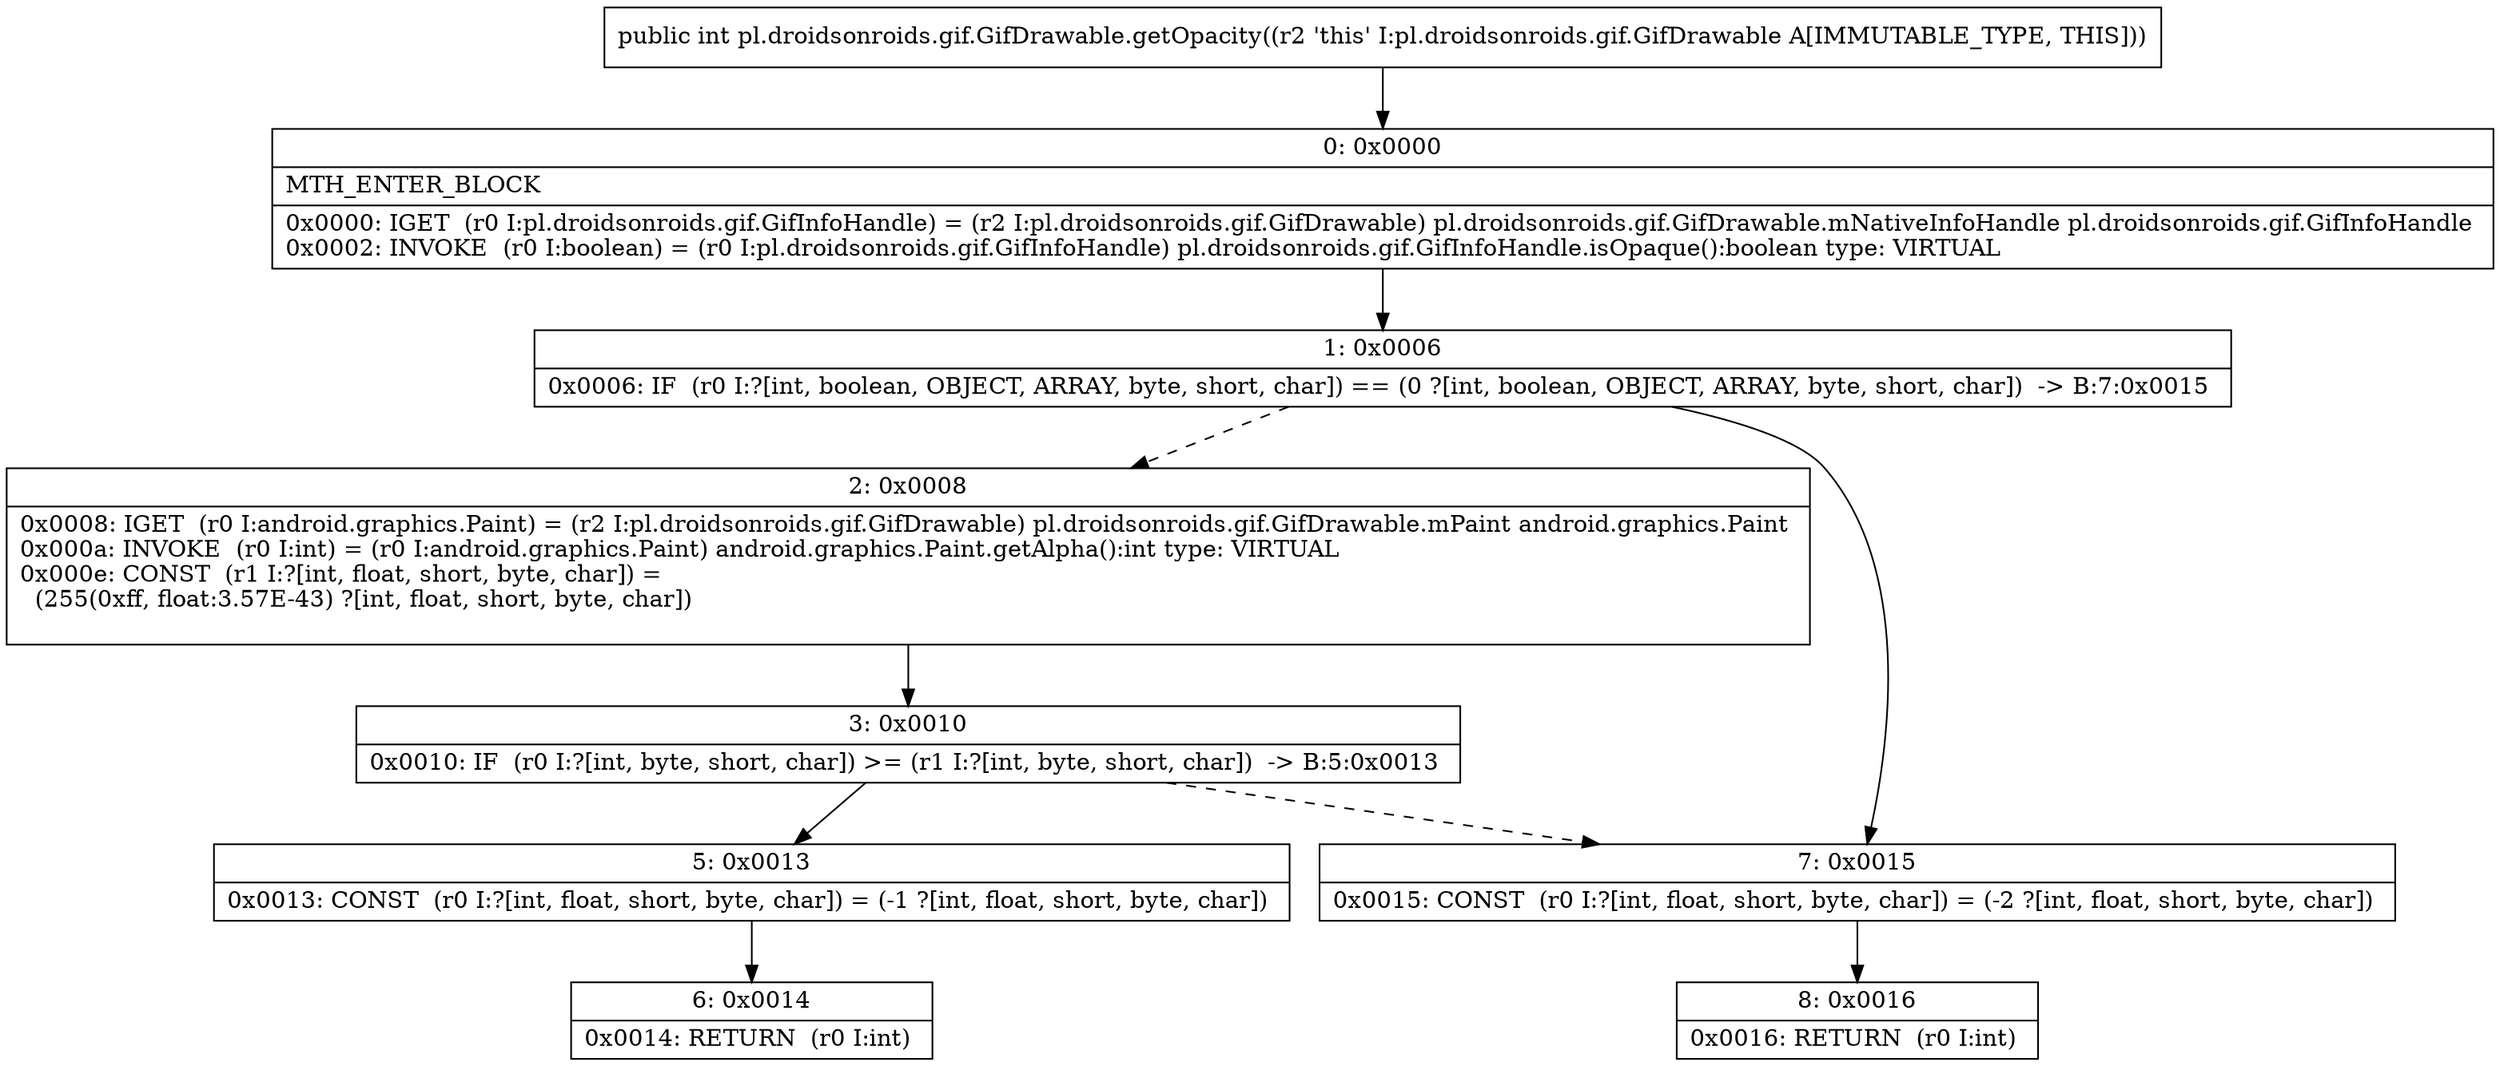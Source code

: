 digraph "CFG forpl.droidsonroids.gif.GifDrawable.getOpacity()I" {
Node_0 [shape=record,label="{0\:\ 0x0000|MTH_ENTER_BLOCK\l|0x0000: IGET  (r0 I:pl.droidsonroids.gif.GifInfoHandle) = (r2 I:pl.droidsonroids.gif.GifDrawable) pl.droidsonroids.gif.GifDrawable.mNativeInfoHandle pl.droidsonroids.gif.GifInfoHandle \l0x0002: INVOKE  (r0 I:boolean) = (r0 I:pl.droidsonroids.gif.GifInfoHandle) pl.droidsonroids.gif.GifInfoHandle.isOpaque():boolean type: VIRTUAL \l}"];
Node_1 [shape=record,label="{1\:\ 0x0006|0x0006: IF  (r0 I:?[int, boolean, OBJECT, ARRAY, byte, short, char]) == (0 ?[int, boolean, OBJECT, ARRAY, byte, short, char])  \-\> B:7:0x0015 \l}"];
Node_2 [shape=record,label="{2\:\ 0x0008|0x0008: IGET  (r0 I:android.graphics.Paint) = (r2 I:pl.droidsonroids.gif.GifDrawable) pl.droidsonroids.gif.GifDrawable.mPaint android.graphics.Paint \l0x000a: INVOKE  (r0 I:int) = (r0 I:android.graphics.Paint) android.graphics.Paint.getAlpha():int type: VIRTUAL \l0x000e: CONST  (r1 I:?[int, float, short, byte, char]) = \l  (255(0xff, float:3.57E\-43) ?[int, float, short, byte, char])\l \l}"];
Node_3 [shape=record,label="{3\:\ 0x0010|0x0010: IF  (r0 I:?[int, byte, short, char]) \>= (r1 I:?[int, byte, short, char])  \-\> B:5:0x0013 \l}"];
Node_5 [shape=record,label="{5\:\ 0x0013|0x0013: CONST  (r0 I:?[int, float, short, byte, char]) = (\-1 ?[int, float, short, byte, char]) \l}"];
Node_6 [shape=record,label="{6\:\ 0x0014|0x0014: RETURN  (r0 I:int) \l}"];
Node_7 [shape=record,label="{7\:\ 0x0015|0x0015: CONST  (r0 I:?[int, float, short, byte, char]) = (\-2 ?[int, float, short, byte, char]) \l}"];
Node_8 [shape=record,label="{8\:\ 0x0016|0x0016: RETURN  (r0 I:int) \l}"];
MethodNode[shape=record,label="{public int pl.droidsonroids.gif.GifDrawable.getOpacity((r2 'this' I:pl.droidsonroids.gif.GifDrawable A[IMMUTABLE_TYPE, THIS])) }"];
MethodNode -> Node_0;
Node_0 -> Node_1;
Node_1 -> Node_2[style=dashed];
Node_1 -> Node_7;
Node_2 -> Node_3;
Node_3 -> Node_5;
Node_3 -> Node_7[style=dashed];
Node_5 -> Node_6;
Node_7 -> Node_8;
}

